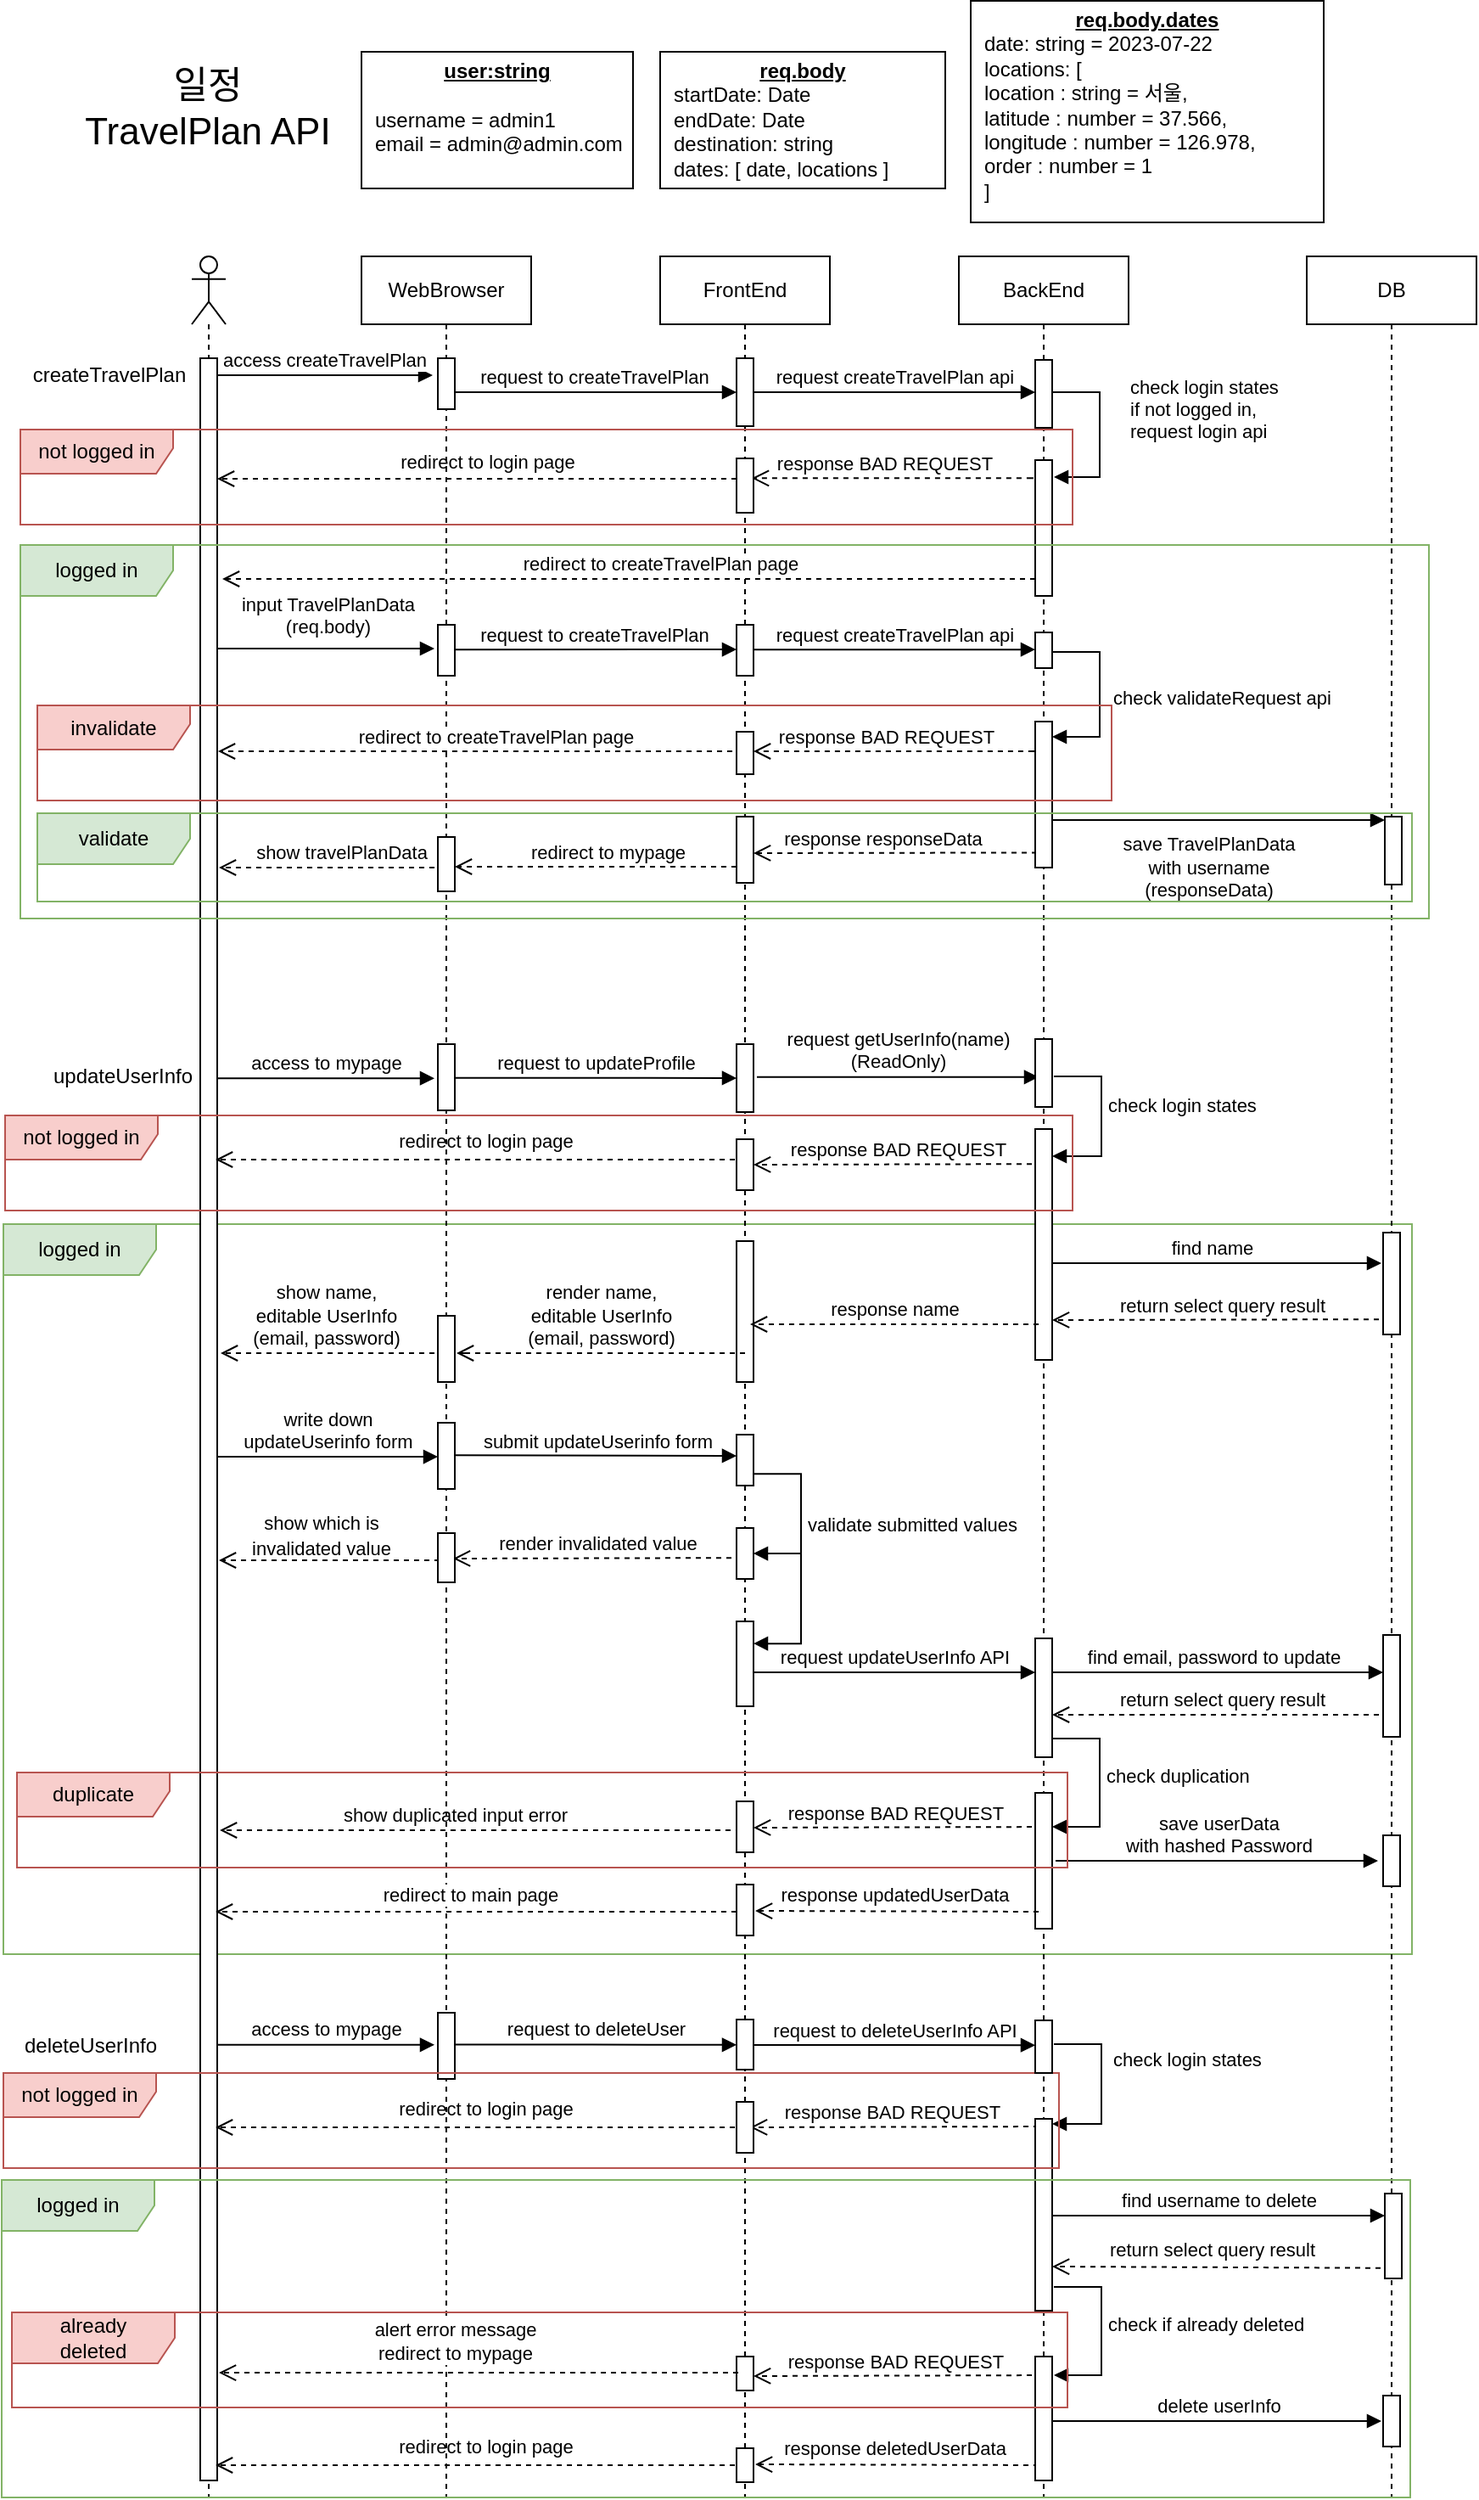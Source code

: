 <mxfile>
    <diagram name="Page-1" id="2YBvvXClWsGukQMizWep">
        <mxGraphModel dx="794" dy="449" grid="1" gridSize="10" guides="1" tooltips="1" connect="1" arrows="1" fold="1" page="1" pageScale="1" pageWidth="850" pageHeight="1100" math="0" shadow="0">
            <root>
                <mxCell id="0"/>
                <mxCell id="1" parent="0"/>
                <mxCell id="134" value="save TravelPlanData&lt;br&gt;with username&lt;br&gt;(responseData)" style="html=1;verticalAlign=bottom;endArrow=none;edgeStyle=elbowEdgeStyle;elbow=vertical;curved=0;rounded=0;startArrow=block;startFill=1;endFill=0;" edge="1" parent="1">
                    <mxGeometry x="0.044" y="50" relative="1" as="geometry">
                        <mxPoint x="824" y="492" as="sourcePoint"/>
                        <Array as="points">
                            <mxPoint x="806" y="492"/>
                            <mxPoint x="966" y="392"/>
                        </Array>
                        <mxPoint x="624.7" y="492" as="targetPoint"/>
                        <mxPoint as="offset"/>
                    </mxGeometry>
                </mxCell>
                <mxCell id="67" value="logged in" style="shape=umlFrame;whiteSpace=wrap;html=1;pointerEvents=0;fillColor=#d5e8d4;strokeColor=#82b366;width=90;height=30;" parent="1" vertex="1">
                    <mxGeometry x="10" y="730" width="830" height="430" as="geometry"/>
                </mxCell>
                <mxCell id="130" value="request to createTravelPlan" style="html=1;verticalAlign=bottom;startArrow=oval;endArrow=block;startSize=8;edgeStyle=elbowEdgeStyle;elbow=vertical;curved=0;rounded=0;" edge="1" parent="1">
                    <mxGeometry x="0.012" relative="1" as="geometry">
                        <mxPoint x="270.7" y="391.6" as="sourcePoint"/>
                        <mxPoint x="442" y="391.6" as="targetPoint"/>
                        <Array as="points"/>
                        <mxPoint as="offset"/>
                    </mxGeometry>
                </mxCell>
                <mxCell id="125" value="input TravelPlanData&lt;br&gt;(req.body)" style="html=1;verticalAlign=bottom;startArrow=oval;endArrow=block;startSize=8;edgeStyle=elbowEdgeStyle;elbow=vertical;curved=0;rounded=0;" edge="1" parent="1">
                    <mxGeometry x="0.045" y="4" relative="1" as="geometry">
                        <mxPoint x="132" y="391" as="sourcePoint"/>
                        <mxPoint x="264" y="391" as="targetPoint"/>
                        <Array as="points"/>
                        <mxPoint as="offset"/>
                    </mxGeometry>
                </mxCell>
                <mxCell id="114" value="response BAD REQUEST&amp;nbsp;" style="html=1;verticalAlign=bottom;endArrow=open;dashed=1;endSize=8;edgeStyle=elbowEdgeStyle;elbow=vertical;curved=0;rounded=0;" parent="1" edge="1">
                    <mxGeometry x="0.003" relative="1" as="geometry">
                        <mxPoint x="620" y="1261.52" as="sourcePoint"/>
                        <mxPoint x="450" y="1261.99" as="targetPoint"/>
                        <mxPoint as="offset"/>
                    </mxGeometry>
                </mxCell>
                <mxCell id="104" value="response BAD REQUEST" style="html=1;verticalAlign=bottom;endArrow=open;dashed=1;endSize=8;edgeStyle=elbowEdgeStyle;elbow=vertical;curved=0;rounded=0;" parent="1" edge="1">
                    <mxGeometry x="-0.005" relative="1" as="geometry">
                        <mxPoint x="622" y="694.59" as="sourcePoint"/>
                        <mxPoint x="452" y="695.06" as="targetPoint"/>
                        <mxPoint as="offset"/>
                    </mxGeometry>
                </mxCell>
                <mxCell id="96" value="response BAD REQUEST" style="html=1;verticalAlign=bottom;endArrow=open;dashed=1;endSize=8;edgeStyle=elbowEdgeStyle;elbow=vertical;curved=0;rounded=0;" parent="1" edge="1">
                    <mxGeometry x="0.148" relative="1" as="geometry">
                        <mxPoint x="613.95" y="290.67" as="sourcePoint"/>
                        <mxPoint x="450.995" y="290.67" as="targetPoint"/>
                        <mxPoint as="offset"/>
                        <Array as="points">
                            <mxPoint x="623.95" y="290.67"/>
                        </Array>
                    </mxGeometry>
                </mxCell>
                <mxCell id="89" value="find username to delete" style="html=1;verticalAlign=bottom;startArrow=oval;endArrow=block;startSize=8;edgeStyle=elbowEdgeStyle;elbow=horizontal;curved=0;rounded=0;" parent="1" edge="1">
                    <mxGeometry x="0.026" relative="1" as="geometry">
                        <mxPoint x="622" y="1314" as="sourcePoint"/>
                        <mxPoint x="824" y="1314" as="targetPoint"/>
                        <Array as="points">
                            <mxPoint x="811" y="1314"/>
                        </Array>
                        <mxPoint as="offset"/>
                    </mxGeometry>
                </mxCell>
                <mxCell id="82" value="request to deleteUserInfo API" style="html=1;verticalAlign=bottom;startArrow=oval;endArrow=block;startSize=8;edgeStyle=elbowEdgeStyle;elbow=horizontal;curved=0;rounded=0;" parent="1" edge="1">
                    <mxGeometry x="0.026" relative="1" as="geometry">
                        <mxPoint x="448" y="1213.5" as="sourcePoint"/>
                        <mxPoint x="618" y="1213.62" as="targetPoint"/>
                        <Array as="points"/>
                        <mxPoint as="offset"/>
                    </mxGeometry>
                </mxCell>
                <mxCell id="72" value="access to mypage" style="html=1;verticalAlign=bottom;startArrow=oval;endArrow=block;startSize=8;edgeStyle=elbowEdgeStyle;elbow=horizontal;curved=0;rounded=0;" parent="1" edge="1">
                    <mxGeometry x="0.03" relative="1" as="geometry">
                        <mxPoint x="132" y="1213.38" as="sourcePoint"/>
                        <mxPoint x="264" y="1213.38" as="targetPoint"/>
                        <Array as="points">
                            <mxPoint x="190" y="1753.26"/>
                        </Array>
                        <mxPoint as="offset"/>
                    </mxGeometry>
                </mxCell>
                <mxCell id="58" value="show duplicated&amp;nbsp;input error" style="html=1;verticalAlign=bottom;endArrow=open;dashed=1;endSize=8;edgeStyle=elbowEdgeStyle;elbow=vertical;curved=0;rounded=0;" parent="1" edge="1">
                    <mxGeometry x="0.147" relative="1" as="geometry">
                        <mxPoint x="442.48" y="1087" as="sourcePoint"/>
                        <mxPoint x="137.53" y="1087" as="targetPoint"/>
                        <mxPoint as="offset"/>
                        <Array as="points">
                            <mxPoint x="452.48" y="1087"/>
                        </Array>
                    </mxGeometry>
                </mxCell>
                <mxCell id="56" value="response BAD REQUEST&amp;nbsp;" style="html=1;verticalAlign=bottom;endArrow=open;dashed=1;endSize=8;edgeStyle=elbowEdgeStyle;elbow=vertical;curved=0;rounded=0;" parent="1" edge="1">
                    <mxGeometry x="0.003" relative="1" as="geometry">
                        <mxPoint x="622.0" y="1085.02" as="sourcePoint"/>
                        <mxPoint x="452" y="1085.49" as="targetPoint"/>
                        <mxPoint as="offset"/>
                    </mxGeometry>
                </mxCell>
                <mxCell id="53" value="return select query result" style="html=1;verticalAlign=bottom;endArrow=open;dashed=1;endSize=8;edgeStyle=elbowEdgeStyle;elbow=vertical;curved=0;rounded=0;" parent="1" edge="1">
                    <mxGeometry x="-0.005" relative="1" as="geometry">
                        <mxPoint x="826.5" y="1019.004" as="sourcePoint"/>
                        <mxPoint x="628" y="1019.42" as="targetPoint"/>
                        <mxPoint as="offset"/>
                    </mxGeometry>
                </mxCell>
                <mxCell id="52" value="find email, password to update" style="html=1;verticalAlign=bottom;endArrow=none;edgeStyle=elbowEdgeStyle;elbow=vertical;curved=0;rounded=0;startArrow=block;startFill=1;endFill=0;" parent="1" edge="1">
                    <mxGeometry x="0.004" relative="1" as="geometry">
                        <mxPoint x="823" y="994" as="sourcePoint"/>
                        <Array as="points">
                            <mxPoint x="805" y="994"/>
                            <mxPoint x="965" y="894"/>
                        </Array>
                        <mxPoint x="623.7" y="994" as="targetPoint"/>
                        <mxPoint as="offset"/>
                    </mxGeometry>
                </mxCell>
                <mxCell id="48" value="" style="html=1;verticalAlign=bottom;endArrow=open;dashed=1;endSize=8;edgeStyle=elbowEdgeStyle;elbow=vertical;curved=0;rounded=0;" parent="1" edge="1">
                    <mxGeometry relative="1" as="geometry">
                        <mxPoint x="267" y="928" as="sourcePoint"/>
                        <mxPoint x="137" y="928" as="targetPoint"/>
                        <Array as="points">
                            <mxPoint x="217" y="928"/>
                        </Array>
                    </mxGeometry>
                </mxCell>
                <mxCell id="46" value="render invalidated value" style="html=1;verticalAlign=bottom;endArrow=open;dashed=1;endSize=8;edgeStyle=elbowEdgeStyle;elbow=vertical;curved=0;rounded=0;" parent="1" edge="1">
                    <mxGeometry x="-0.0" relative="1" as="geometry">
                        <mxPoint x="445.0" y="926.57" as="sourcePoint"/>
                        <mxPoint x="275" y="927.04" as="targetPoint"/>
                        <mxPoint as="offset"/>
                    </mxGeometry>
                </mxCell>
                <mxCell id="41" value="submit updateUserinfo form" style="html=1;verticalAlign=bottom;startArrow=oval;endArrow=block;startSize=8;edgeStyle=elbowEdgeStyle;elbow=vertical;curved=0;rounded=0;" parent="1" edge="1">
                    <mxGeometry x="0.03" relative="1" as="geometry">
                        <mxPoint x="272" y="866.17" as="sourcePoint"/>
                        <mxPoint x="442" y="866.84" as="targetPoint"/>
                        <Array as="points"/>
                        <mxPoint as="offset"/>
                    </mxGeometry>
                </mxCell>
                <mxCell id="38" value="write down &lt;br&gt;updateUserinfo form" style="html=1;verticalAlign=bottom;startArrow=oval;endArrow=block;startSize=8;edgeStyle=elbowEdgeStyle;elbow=vertical;curved=0;rounded=0;" parent="1" edge="1">
                    <mxGeometry x="0.034" relative="1" as="geometry">
                        <mxPoint x="132" y="867.06" as="sourcePoint"/>
                        <mxPoint x="266" y="867.06" as="targetPoint"/>
                        <Array as="points"/>
                        <mxPoint as="offset"/>
                    </mxGeometry>
                </mxCell>
                <mxCell id="30" value="return select query result" style="html=1;verticalAlign=bottom;endArrow=open;dashed=1;endSize=8;edgeStyle=elbowEdgeStyle;elbow=vertical;curved=0;rounded=0;" parent="1" edge="1">
                    <mxGeometry x="-0.005" relative="1" as="geometry">
                        <mxPoint x="826.5" y="786.054" as="sourcePoint"/>
                        <mxPoint x="628" y="786.47" as="targetPoint"/>
                        <mxPoint as="offset"/>
                    </mxGeometry>
                </mxCell>
                <mxCell id="29" value="find name" style="html=1;verticalAlign=bottom;endArrow=none;edgeStyle=elbowEdgeStyle;elbow=vertical;curved=0;rounded=0;startArrow=block;startFill=1;endFill=0;" parent="1" edge="1">
                    <mxGeometry x="0.004" relative="1" as="geometry">
                        <mxPoint x="822" y="753" as="sourcePoint"/>
                        <Array as="points">
                            <mxPoint x="804" y="753"/>
                            <mxPoint x="964" y="653"/>
                        </Array>
                        <mxPoint x="622.7" y="753" as="targetPoint"/>
                        <mxPoint as="offset"/>
                    </mxGeometry>
                </mxCell>
                <mxCell id="15" value="request to updateProfile" style="html=1;verticalAlign=bottom;startArrow=oval;endArrow=block;startSize=8;edgeStyle=elbowEdgeStyle;elbow=horizontal;curved=0;rounded=0;" parent="1" target="22" edge="1">
                    <mxGeometry x="0.028" relative="1" as="geometry">
                        <mxPoint x="272.0" y="643.88" as="sourcePoint"/>
                        <mxPoint x="404" y="643.88" as="targetPoint"/>
                        <Array as="points"/>
                        <mxPoint as="offset"/>
                    </mxGeometry>
                </mxCell>
                <mxCell id="11" value="access to mypage" style="html=1;verticalAlign=bottom;startArrow=oval;endArrow=block;startSize=8;edgeStyle=elbowEdgeStyle;elbow=horizontal;curved=0;rounded=0;" parent="1" edge="1">
                    <mxGeometry x="0.03" relative="1" as="geometry">
                        <mxPoint x="132" y="644.12" as="sourcePoint"/>
                        <mxPoint x="264" y="644.12" as="targetPoint"/>
                        <Array as="points"/>
                        <mxPoint as="offset"/>
                    </mxGeometry>
                </mxCell>
                <mxCell id="ti7OjyQPhwodmMIkzD1--58" value="response responseData" style="html=1;verticalAlign=bottom;endArrow=open;dashed=1;endSize=8;edgeStyle=elbowEdgeStyle;elbow=vertical;curved=0;rounded=0;" parent="1" edge="1">
                    <mxGeometry x="0.088" relative="1" as="geometry">
                        <mxPoint x="619" y="511.2" as="sourcePoint"/>
                        <mxPoint x="452" y="511.5" as="targetPoint"/>
                        <mxPoint as="offset"/>
                    </mxGeometry>
                </mxCell>
                <mxCell id="ti7OjyQPhwodmMIkzD1--45" value="response BAD REQUEST" style="html=1;verticalAlign=bottom;endArrow=open;dashed=1;endSize=8;edgeStyle=elbowEdgeStyle;elbow=vertical;curved=0;rounded=0;" parent="1" edge="1">
                    <mxGeometry x="0.148" relative="1" as="geometry">
                        <mxPoint x="614.95" y="451.5" as="sourcePoint"/>
                        <mxPoint x="451.995" y="451.5" as="targetPoint"/>
                        <mxPoint as="offset"/>
                        <Array as="points">
                            <mxPoint x="624.95" y="451.5"/>
                        </Array>
                    </mxGeometry>
                </mxCell>
                <mxCell id="ti7OjyQPhwodmMIkzD1--9" value="request to createTravelPlan" style="html=1;verticalAlign=bottom;startArrow=oval;endArrow=block;startSize=8;edgeStyle=elbowEdgeStyle;elbow=vertical;curved=0;rounded=0;" parent="1" source="ti7OjyQPhwodmMIkzD1--5" target="aM9ryv3xv72pqoxQDRHE-2" edge="1">
                    <mxGeometry x="0.012" relative="1" as="geometry">
                        <mxPoint x="279.0" y="234.019" as="sourcePoint"/>
                        <mxPoint x="450" y="234" as="targetPoint"/>
                        <Array as="points"/>
                        <mxPoint as="offset"/>
                    </mxGeometry>
                </mxCell>
                <mxCell id="aM9ryv3xv72pqoxQDRHE-3" value="access createTravelPlan" style="html=1;verticalAlign=bottom;startArrow=oval;endArrow=block;startSize=8;edgeStyle=elbowEdgeStyle;elbow=vertical;curved=0;rounded=0;" parent="1" edge="1">
                    <mxGeometry x="0.021" relative="1" as="geometry">
                        <mxPoint x="131" y="230" as="sourcePoint"/>
                        <mxPoint x="263" y="230" as="targetPoint"/>
                        <Array as="points"/>
                        <mxPoint as="offset"/>
                    </mxGeometry>
                </mxCell>
                <mxCell id="aM9ryv3xv72pqoxQDRHE-1" value="FrontEnd" style="shape=umlLifeline;perimeter=lifelinePerimeter;whiteSpace=wrap;html=1;container=0;dropTarget=0;collapsible=0;recursiveResize=0;outlineConnect=0;portConstraint=eastwest;newEdgeStyle={&quot;edgeStyle&quot;:&quot;elbowEdgeStyle&quot;,&quot;elbow&quot;:&quot;vertical&quot;,&quot;curved&quot;:0,&quot;rounded&quot;:0};" parent="1" vertex="1">
                    <mxGeometry x="397" y="160" width="100" height="1320" as="geometry"/>
                </mxCell>
                <mxCell id="aM9ryv3xv72pqoxQDRHE-2" value="" style="html=1;points=[];perimeter=orthogonalPerimeter;outlineConnect=0;targetShapes=umlLifeline;portConstraint=eastwest;newEdgeStyle={&quot;edgeStyle&quot;:&quot;elbowEdgeStyle&quot;,&quot;elbow&quot;:&quot;vertical&quot;,&quot;curved&quot;:0,&quot;rounded&quot;:0};" parent="aM9ryv3xv72pqoxQDRHE-1" vertex="1">
                    <mxGeometry x="45" y="60" width="10" height="40" as="geometry"/>
                </mxCell>
                <mxCell id="aM9ryv3xv72pqoxQDRHE-5" value="BackEnd" style="shape=umlLifeline;perimeter=lifelinePerimeter;whiteSpace=wrap;html=1;container=0;dropTarget=0;collapsible=0;recursiveResize=0;outlineConnect=0;portConstraint=eastwest;newEdgeStyle={&quot;edgeStyle&quot;:&quot;elbowEdgeStyle&quot;,&quot;elbow&quot;:&quot;vertical&quot;,&quot;curved&quot;:0,&quot;rounded&quot;:0};" parent="1" vertex="1">
                    <mxGeometry x="573" y="160" width="100" height="1320" as="geometry"/>
                </mxCell>
                <mxCell id="aM9ryv3xv72pqoxQDRHE-6" value="" style="html=1;points=[];perimeter=orthogonalPerimeter;outlineConnect=0;targetShapes=umlLifeline;portConstraint=eastwest;newEdgeStyle={&quot;edgeStyle&quot;:&quot;elbowEdgeStyle&quot;,&quot;elbow&quot;:&quot;vertical&quot;,&quot;curved&quot;:0,&quot;rounded&quot;:0};" parent="aM9ryv3xv72pqoxQDRHE-5" vertex="1">
                    <mxGeometry x="45" y="120" width="10" height="80" as="geometry"/>
                </mxCell>
                <mxCell id="ti7OjyQPhwodmMIkzD1--40" value="" style="html=1;points=[];perimeter=orthogonalPerimeter;outlineConnect=0;targetShapes=umlLifeline;portConstraint=eastwest;newEdgeStyle={&quot;edgeStyle&quot;:&quot;elbowEdgeStyle&quot;,&quot;elbow&quot;:&quot;vertical&quot;,&quot;curved&quot;:0,&quot;rounded&quot;:0};" parent="aM9ryv3xv72pqoxQDRHE-5" vertex="1">
                    <mxGeometry x="45" y="274" width="10" height="86" as="geometry"/>
                </mxCell>
                <mxCell id="ti7OjyQPhwodmMIkzD1--1" value="" style="shape=umlLifeline;perimeter=lifelinePerimeter;whiteSpace=wrap;html=1;container=1;dropTarget=0;collapsible=0;recursiveResize=0;outlineConnect=0;portConstraint=eastwest;newEdgeStyle={&quot;edgeStyle&quot;:&quot;elbowEdgeStyle&quot;,&quot;elbow&quot;:&quot;vertical&quot;,&quot;curved&quot;:0,&quot;rounded&quot;:0};participant=umlActor;" parent="1" vertex="1">
                    <mxGeometry x="121" y="160" width="20" height="1320" as="geometry"/>
                </mxCell>
                <mxCell id="ti7OjyQPhwodmMIkzD1--8" value="" style="html=1;points=[];perimeter=orthogonalPerimeter;outlineConnect=0;targetShapes=umlLifeline;portConstraint=eastwest;newEdgeStyle={&quot;edgeStyle&quot;:&quot;elbowEdgeStyle&quot;,&quot;elbow&quot;:&quot;vertical&quot;,&quot;curved&quot;:0,&quot;rounded&quot;:0};" parent="ti7OjyQPhwodmMIkzD1--1" vertex="1">
                    <mxGeometry x="5" y="60" width="10" height="1250" as="geometry"/>
                </mxCell>
                <mxCell id="ti7OjyQPhwodmMIkzD1--3" value="&lt;font style=&quot;font-size: 22px;&quot;&gt;일정&lt;br&gt;TravelPlan API&lt;br&gt;&lt;/font&gt;" style="text;html=1;strokeColor=none;fillColor=none;align=center;verticalAlign=middle;whiteSpace=wrap;rounded=0;" parent="1" vertex="1">
                    <mxGeometry x="11" y="35" width="239" height="75" as="geometry"/>
                </mxCell>
                <mxCell id="ti7OjyQPhwodmMIkzD1--4" value="&lt;p style=&quot;margin:0px;margin-top:4px;text-align:center;text-decoration:underline;&quot;&gt;&lt;b&gt;user:string&lt;/b&gt;&lt;/p&gt;&lt;p style=&quot;margin:0px;margin-left:8px;&quot;&gt;&lt;br&gt;username = admin1&lt;br&gt;&lt;/p&gt;&lt;p style=&quot;margin:0px;margin-left:8px;&quot;&gt;email = admin@admin.com&lt;/p&gt;" style="verticalAlign=top;align=left;overflow=fill;fontSize=12;fontFamily=Helvetica;html=1;whiteSpace=wrap;" parent="1" vertex="1">
                    <mxGeometry x="221" y="39.5" width="160" height="80.5" as="geometry"/>
                </mxCell>
                <mxCell id="ti7OjyQPhwodmMIkzD1--5" value="WebBrowser" style="shape=umlLifeline;perimeter=lifelinePerimeter;whiteSpace=wrap;html=1;container=1;dropTarget=0;collapsible=0;recursiveResize=0;outlineConnect=0;portConstraint=eastwest;newEdgeStyle={&quot;edgeStyle&quot;:&quot;elbowEdgeStyle&quot;,&quot;elbow&quot;:&quot;vertical&quot;,&quot;curved&quot;:0,&quot;rounded&quot;:0};" parent="1" vertex="1">
                    <mxGeometry x="221" y="160" width="100" height="1320" as="geometry"/>
                </mxCell>
                <mxCell id="ti7OjyQPhwodmMIkzD1--7" value="" style="html=1;points=[];perimeter=orthogonalPerimeter;outlineConnect=0;targetShapes=umlLifeline;portConstraint=eastwest;newEdgeStyle={&quot;edgeStyle&quot;:&quot;elbowEdgeStyle&quot;,&quot;elbow&quot;:&quot;vertical&quot;,&quot;curved&quot;:0,&quot;rounded&quot;:0};" parent="ti7OjyQPhwodmMIkzD1--5" vertex="1">
                    <mxGeometry x="45" y="60" width="10" height="30" as="geometry"/>
                </mxCell>
                <mxCell id="ti7OjyQPhwodmMIkzD1--6" value="DB" style="shape=umlLifeline;perimeter=lifelinePerimeter;whiteSpace=wrap;html=1;container=1;dropTarget=0;collapsible=0;recursiveResize=0;outlineConnect=0;portConstraint=eastwest;newEdgeStyle={&quot;edgeStyle&quot;:&quot;elbowEdgeStyle&quot;,&quot;elbow&quot;:&quot;vertical&quot;,&quot;curved&quot;:0,&quot;rounded&quot;:0};" parent="1" vertex="1">
                    <mxGeometry x="778" y="160" width="100" height="1320" as="geometry"/>
                </mxCell>
                <mxCell id="ti7OjyQPhwodmMIkzD1--38" value="" style="html=1;points=[];perimeter=orthogonalPerimeter;outlineConnect=0;targetShapes=umlLifeline;portConstraint=eastwest;newEdgeStyle={&quot;edgeStyle&quot;:&quot;elbowEdgeStyle&quot;,&quot;elbow&quot;:&quot;vertical&quot;,&quot;curved&quot;:0,&quot;rounded&quot;:0};" parent="ti7OjyQPhwodmMIkzD1--6" vertex="1">
                    <mxGeometry x="46" y="330" width="10" height="40" as="geometry"/>
                </mxCell>
                <mxCell id="ti7OjyQPhwodmMIkzD1--29" value="" style="html=1;verticalAlign=bottom;endArrow=open;dashed=1;endSize=8;edgeStyle=elbowEdgeStyle;elbow=vertical;curved=0;rounded=0;" parent="1" edge="1">
                    <mxGeometry relative="1" as="geometry">
                        <mxPoint x="442" y="291" as="sourcePoint"/>
                        <mxPoint x="136" y="291" as="targetPoint"/>
                        <Array as="points">
                            <mxPoint x="370" y="291"/>
                        </Array>
                    </mxGeometry>
                </mxCell>
                <mxCell id="ti7OjyQPhwodmMIkzD1--34" value="&lt;font style=&quot;font-size: 11px;&quot;&gt;redirect to login page&lt;br&gt;&lt;/font&gt;" style="text;html=1;align=center;verticalAlign=middle;resizable=0;points=[];autosize=1;strokeColor=none;fillColor=none;" parent="1" vertex="1">
                    <mxGeometry x="230" y="266" width="130" height="30" as="geometry"/>
                </mxCell>
                <mxCell id="ti7OjyQPhwodmMIkzD1--42" value="check validateRequest api" style="html=1;align=left;spacingLeft=2;endArrow=block;rounded=0;edgeStyle=orthogonalEdgeStyle;curved=0;rounded=0;" parent="1" edge="1">
                    <mxGeometry x="0.037" y="4" relative="1" as="geometry">
                        <mxPoint x="628" y="393" as="sourcePoint"/>
                        <Array as="points">
                            <mxPoint x="656" y="393"/>
                            <mxPoint x="656" y="443"/>
                        </Array>
                        <mxPoint x="628" y="443" as="targetPoint"/>
                        <mxPoint as="offset"/>
                    </mxGeometry>
                </mxCell>
                <mxCell id="ti7OjyQPhwodmMIkzD1--46" value="" style="html=1;points=[];perimeter=orthogonalPerimeter;outlineConnect=0;targetShapes=umlLifeline;portConstraint=eastwest;newEdgeStyle={&quot;edgeStyle&quot;:&quot;elbowEdgeStyle&quot;,&quot;elbow&quot;:&quot;vertical&quot;,&quot;curved&quot;:0,&quot;rounded&quot;:0};" parent="1" vertex="1">
                    <mxGeometry x="442" y="440" width="10" height="25" as="geometry"/>
                </mxCell>
                <mxCell id="ti7OjyQPhwodmMIkzD1--59" value="show travelPlanData" style="html=1;verticalAlign=bottom;endArrow=open;dashed=1;endSize=8;edgeStyle=elbowEdgeStyle;elbow=vertical;curved=0;rounded=0;" parent="1" edge="1">
                    <mxGeometry x="-0.079" relative="1" as="geometry">
                        <mxPoint x="270" y="520" as="sourcePoint"/>
                        <mxPoint x="137" y="520.02" as="targetPoint"/>
                        <mxPoint as="offset"/>
                        <Array as="points"/>
                    </mxGeometry>
                </mxCell>
                <mxCell id="ti7OjyQPhwodmMIkzD1--67" value="" style="html=1;points=[];perimeter=orthogonalPerimeter;outlineConnect=0;targetShapes=umlLifeline;portConstraint=eastwest;newEdgeStyle={&quot;edgeStyle&quot;:&quot;elbowEdgeStyle&quot;,&quot;elbow&quot;:&quot;vertical&quot;,&quot;curved&quot;:0,&quot;rounded&quot;:0};" parent="1" vertex="1">
                    <mxGeometry x="442" y="490" width="10" height="39" as="geometry"/>
                </mxCell>
                <mxCell id="2" value="redirect to createTravelPlan page" style="html=1;verticalAlign=bottom;endArrow=open;dashed=1;endSize=8;edgeStyle=elbowEdgeStyle;elbow=vertical;curved=0;rounded=0;" parent="1" edge="1">
                    <mxGeometry x="-0.077" relative="1" as="geometry">
                        <mxPoint x="439.5" y="451.5" as="sourcePoint"/>
                        <mxPoint x="136.5" y="451.5" as="targetPoint"/>
                        <mxPoint as="offset"/>
                        <Array as="points">
                            <mxPoint x="349.5" y="451.5"/>
                        </Array>
                    </mxGeometry>
                </mxCell>
                <mxCell id="9" value="" style="html=1;points=[];perimeter=orthogonalPerimeter;outlineConnect=0;targetShapes=umlLifeline;portConstraint=eastwest;newEdgeStyle={&quot;edgeStyle&quot;:&quot;elbowEdgeStyle&quot;,&quot;elbow&quot;:&quot;vertical&quot;,&quot;curved&quot;:0,&quot;rounded&quot;:0};" parent="1" vertex="1">
                    <mxGeometry x="266" y="502" width="10" height="32" as="geometry"/>
                </mxCell>
                <mxCell id="10" value="redirect to mypage" style="html=1;verticalAlign=bottom;endArrow=open;dashed=1;endSize=8;edgeStyle=elbowEdgeStyle;elbow=vertical;curved=0;rounded=0;" parent="1" source="ti7OjyQPhwodmMIkzD1--67" edge="1">
                    <mxGeometry x="-0.08" relative="1" as="geometry">
                        <mxPoint x="409" y="519.34" as="sourcePoint"/>
                        <mxPoint x="276" y="519.36" as="targetPoint"/>
                        <mxPoint as="offset"/>
                        <Array as="points"/>
                    </mxGeometry>
                </mxCell>
                <mxCell id="12" value="" style="html=1;points=[];perimeter=orthogonalPerimeter;outlineConnect=0;targetShapes=umlLifeline;portConstraint=eastwest;newEdgeStyle={&quot;edgeStyle&quot;:&quot;elbowEdgeStyle&quot;,&quot;elbow&quot;:&quot;vertical&quot;,&quot;curved&quot;:0,&quot;rounded&quot;:0};" parent="1" vertex="1">
                    <mxGeometry x="266" y="624" width="10" height="39" as="geometry"/>
                </mxCell>
                <mxCell id="13" value="createTravelPlan" style="text;html=1;align=center;verticalAlign=middle;resizable=0;points=[];autosize=1;strokeColor=none;fillColor=none;fontSize=12;fontFamily=Helvetica;fontColor=default;" parent="1" vertex="1">
                    <mxGeometry x="17" y="215" width="110" height="30" as="geometry"/>
                </mxCell>
                <mxCell id="14" value="updateUserInfo" style="text;html=1;align=center;verticalAlign=middle;resizable=0;points=[];autosize=1;strokeColor=none;fillColor=none;fontSize=12;fontFamily=Helvetica;fontColor=default;" parent="1" vertex="1">
                    <mxGeometry x="25" y="628" width="110" height="30" as="geometry"/>
                </mxCell>
                <mxCell id="19" value="" style="html=1;verticalAlign=bottom;endArrow=open;dashed=1;endSize=8;edgeStyle=elbowEdgeStyle;elbow=vertical;curved=0;rounded=0;" parent="1" edge="1">
                    <mxGeometry relative="1" as="geometry">
                        <mxPoint x="441" y="692" as="sourcePoint"/>
                        <mxPoint x="135" y="692" as="targetPoint"/>
                        <Array as="points">
                            <mxPoint x="369" y="692"/>
                        </Array>
                    </mxGeometry>
                </mxCell>
                <mxCell id="20" value="&lt;font style=&quot;font-size: 11px;&quot;&gt;redirect to login page&lt;br&gt;&lt;/font&gt;" style="text;html=1;align=center;verticalAlign=middle;resizable=0;points=[];autosize=1;strokeColor=none;fillColor=none;" parent="1" vertex="1">
                    <mxGeometry x="229" y="666" width="130" height="30" as="geometry"/>
                </mxCell>
                <mxCell id="21" value="check login states" style="html=1;align=left;spacingLeft=2;endArrow=block;rounded=0;edgeStyle=orthogonalEdgeStyle;curved=0;rounded=0;" parent="1" target="27" edge="1">
                    <mxGeometry x="-0.135" relative="1" as="geometry">
                        <mxPoint x="629" y="642.954" as="sourcePoint"/>
                        <Array as="points">
                            <mxPoint x="657" y="643"/>
                            <mxPoint x="657" y="690"/>
                        </Array>
                        <mxPoint x="628" y="721" as="targetPoint"/>
                        <mxPoint as="offset"/>
                    </mxGeometry>
                </mxCell>
                <mxCell id="22" value="" style="html=1;points=[];perimeter=orthogonalPerimeter;outlineConnect=0;targetShapes=umlLifeline;portConstraint=eastwest;newEdgeStyle={&quot;edgeStyle&quot;:&quot;elbowEdgeStyle&quot;,&quot;elbow&quot;:&quot;vertical&quot;,&quot;curved&quot;:0,&quot;rounded&quot;:0};" parent="1" vertex="1">
                    <mxGeometry x="442" y="624" width="10" height="40" as="geometry"/>
                </mxCell>
                <mxCell id="23" value="" style="html=1;points=[];perimeter=orthogonalPerimeter;outlineConnect=0;targetShapes=umlLifeline;portConstraint=eastwest;newEdgeStyle={&quot;edgeStyle&quot;:&quot;elbowEdgeStyle&quot;,&quot;elbow&quot;:&quot;vertical&quot;,&quot;curved&quot;:0,&quot;rounded&quot;:0};" parent="1" vertex="1">
                    <mxGeometry x="442" y="680" width="10" height="30" as="geometry"/>
                </mxCell>
                <mxCell id="25" value="" style="html=1;points=[];perimeter=orthogonalPerimeter;outlineConnect=0;targetShapes=umlLifeline;portConstraint=eastwest;newEdgeStyle={&quot;edgeStyle&quot;:&quot;elbowEdgeStyle&quot;,&quot;elbow&quot;:&quot;vertical&quot;,&quot;curved&quot;:0,&quot;rounded&quot;:0};" parent="1" vertex="1">
                    <mxGeometry x="442" y="740" width="10" height="83" as="geometry"/>
                </mxCell>
                <mxCell id="26" value="request getUserInfo(name)&lt;br&gt;(ReadOnly)" style="html=1;verticalAlign=bottom;endArrow=none;edgeStyle=elbowEdgeStyle;elbow=vertical;curved=0;rounded=0;startArrow=block;startFill=1;endFill=0;" parent="1" edge="1">
                    <mxGeometry x="0.004" relative="1" as="geometry">
                        <mxPoint x="620" y="643.41" as="sourcePoint"/>
                        <Array as="points">
                            <mxPoint x="602" y="643.41"/>
                            <mxPoint x="762" y="543.41"/>
                        </Array>
                        <mxPoint x="454" y="643.41" as="targetPoint"/>
                        <mxPoint as="offset"/>
                    </mxGeometry>
                </mxCell>
                <mxCell id="27" value="" style="html=1;points=[];perimeter=orthogonalPerimeter;outlineConnect=0;targetShapes=umlLifeline;portConstraint=eastwest;newEdgeStyle={&quot;edgeStyle&quot;:&quot;elbowEdgeStyle&quot;,&quot;elbow&quot;:&quot;vertical&quot;,&quot;curved&quot;:0,&quot;rounded&quot;:0};" parent="1" vertex="1">
                    <mxGeometry x="618" y="674" width="10" height="136" as="geometry"/>
                </mxCell>
                <mxCell id="28" value="" style="html=1;points=[];perimeter=orthogonalPerimeter;outlineConnect=0;targetShapes=umlLifeline;portConstraint=eastwest;newEdgeStyle={&quot;edgeStyle&quot;:&quot;elbowEdgeStyle&quot;,&quot;elbow&quot;:&quot;vertical&quot;,&quot;curved&quot;:0,&quot;rounded&quot;:0};" parent="1" vertex="1">
                    <mxGeometry x="823" y="735" width="10" height="60" as="geometry"/>
                </mxCell>
                <mxCell id="31" value="response name" style="html=1;verticalAlign=bottom;endArrow=open;dashed=1;endSize=8;edgeStyle=elbowEdgeStyle;elbow=vertical;curved=0;rounded=0;" parent="1" edge="1">
                    <mxGeometry x="-0.005" relative="1" as="geometry">
                        <mxPoint x="620" y="789" as="sourcePoint"/>
                        <mxPoint x="450" y="789.47" as="targetPoint"/>
                        <mxPoint as="offset"/>
                    </mxGeometry>
                </mxCell>
                <mxCell id="33" value="request updateUserInfo API" style="html=1;verticalAlign=bottom;endArrow=none;edgeStyle=elbowEdgeStyle;elbow=vertical;curved=0;rounded=0;startArrow=block;startFill=1;endFill=0;" parent="1" edge="1">
                    <mxGeometry x="0.004" relative="1" as="geometry">
                        <mxPoint x="618" y="994" as="sourcePoint"/>
                        <Array as="points">
                            <mxPoint x="600" y="994"/>
                            <mxPoint x="760" y="894"/>
                        </Array>
                        <mxPoint x="452" y="994" as="targetPoint"/>
                        <mxPoint as="offset"/>
                    </mxGeometry>
                </mxCell>
                <mxCell id="34" value="" style="html=1;points=[];perimeter=orthogonalPerimeter;outlineConnect=0;targetShapes=umlLifeline;portConstraint=eastwest;newEdgeStyle={&quot;edgeStyle&quot;:&quot;elbowEdgeStyle&quot;,&quot;elbow&quot;:&quot;vertical&quot;,&quot;curved&quot;:0,&quot;rounded&quot;:0};" parent="1" vertex="1">
                    <mxGeometry x="618" y="974" width="10" height="70" as="geometry"/>
                </mxCell>
                <mxCell id="35" value="render name,&lt;br&gt;editable UserInfo&lt;br&gt;(email, password)" style="html=1;verticalAlign=bottom;endArrow=open;dashed=1;endSize=8;edgeStyle=elbowEdgeStyle;elbow=vertical;curved=0;rounded=0;" parent="1" edge="1">
                    <mxGeometry x="-0.005" relative="1" as="geometry">
                        <mxPoint x="447" y="806" as="sourcePoint"/>
                        <mxPoint x="277" y="806.47" as="targetPoint"/>
                        <mxPoint as="offset"/>
                    </mxGeometry>
                </mxCell>
                <mxCell id="36" value="show name,&lt;br&gt;editable UserInfo&lt;br&gt;(email, password)" style="html=1;verticalAlign=bottom;endArrow=open;dashed=1;endSize=8;edgeStyle=elbowEdgeStyle;elbow=vertical;curved=0;rounded=0;" parent="1" edge="1">
                    <mxGeometry x="0.141" relative="1" as="geometry">
                        <mxPoint x="282" y="806" as="sourcePoint"/>
                        <mxPoint x="138" y="806.47" as="targetPoint"/>
                        <mxPoint as="offset"/>
                    </mxGeometry>
                </mxCell>
                <mxCell id="37" value="" style="html=1;points=[];perimeter=orthogonalPerimeter;outlineConnect=0;targetShapes=umlLifeline;portConstraint=eastwest;newEdgeStyle={&quot;edgeStyle&quot;:&quot;elbowEdgeStyle&quot;,&quot;elbow&quot;:&quot;vertical&quot;,&quot;curved&quot;:0,&quot;rounded&quot;:0};" parent="1" vertex="1">
                    <mxGeometry x="266" y="784" width="10" height="39" as="geometry"/>
                </mxCell>
                <mxCell id="39" value="" style="html=1;points=[];perimeter=orthogonalPerimeter;outlineConnect=0;targetShapes=umlLifeline;portConstraint=eastwest;newEdgeStyle={&quot;edgeStyle&quot;:&quot;elbowEdgeStyle&quot;,&quot;elbow&quot;:&quot;vertical&quot;,&quot;curved&quot;:0,&quot;rounded&quot;:0};" parent="1" vertex="1">
                    <mxGeometry x="266" y="847" width="10" height="39" as="geometry"/>
                </mxCell>
                <mxCell id="42" value="" style="html=1;points=[];perimeter=orthogonalPerimeter;outlineConnect=0;targetShapes=umlLifeline;portConstraint=eastwest;newEdgeStyle={&quot;edgeStyle&quot;:&quot;elbowEdgeStyle&quot;,&quot;elbow&quot;:&quot;vertical&quot;,&quot;curved&quot;:0,&quot;rounded&quot;:0};" parent="1" vertex="1">
                    <mxGeometry x="442" y="854" width="10" height="30" as="geometry"/>
                </mxCell>
                <mxCell id="43" value="validate submitted values" style="html=1;align=left;spacingLeft=2;endArrow=block;rounded=0;edgeStyle=orthogonalEdgeStyle;curved=0;rounded=0;" parent="1" edge="1">
                    <mxGeometry x="-0.257" relative="1" as="geometry">
                        <mxPoint x="452.0" y="877.084" as="sourcePoint"/>
                        <Array as="points">
                            <mxPoint x="480" y="877"/>
                            <mxPoint x="480" y="977"/>
                        </Array>
                        <mxPoint x="452" y="977.059" as="targetPoint"/>
                        <mxPoint as="offset"/>
                    </mxGeometry>
                </mxCell>
                <mxCell id="44" value="" style="endArrow=block;endFill=1;html=1;edgeStyle=orthogonalEdgeStyle;align=left;verticalAlign=top;rounded=0;" parent="1" edge="1">
                    <mxGeometry x="-1" relative="1" as="geometry">
                        <mxPoint x="460.0" y="924" as="sourcePoint"/>
                        <mxPoint x="452" y="924.006" as="targetPoint"/>
                        <Array as="points">
                            <mxPoint x="480" y="924"/>
                        </Array>
                    </mxGeometry>
                </mxCell>
                <mxCell id="45" value="" style="html=1;points=[];perimeter=orthogonalPerimeter;outlineConnect=0;targetShapes=umlLifeline;portConstraint=eastwest;newEdgeStyle={&quot;edgeStyle&quot;:&quot;elbowEdgeStyle&quot;,&quot;elbow&quot;:&quot;vertical&quot;,&quot;curved&quot;:0,&quot;rounded&quot;:0};" parent="1" vertex="1">
                    <mxGeometry x="442" y="909" width="10" height="30" as="geometry"/>
                </mxCell>
                <mxCell id="47" value="" style="html=1;points=[];perimeter=orthogonalPerimeter;outlineConnect=0;targetShapes=umlLifeline;portConstraint=eastwest;newEdgeStyle={&quot;edgeStyle&quot;:&quot;elbowEdgeStyle&quot;,&quot;elbow&quot;:&quot;vertical&quot;,&quot;curved&quot;:0,&quot;rounded&quot;:0};" parent="1" vertex="1">
                    <mxGeometry x="266" y="912" width="10" height="29" as="geometry"/>
                </mxCell>
                <mxCell id="49" value="&lt;font style=&quot;font-size: 11px;&quot;&gt;show which is &lt;br&gt;invalidated value&lt;/font&gt;" style="text;html=1;align=center;verticalAlign=middle;resizable=0;points=[];autosize=1;strokeColor=none;fillColor=none;" parent="1" vertex="1">
                    <mxGeometry x="142" y="893" width="110" height="40" as="geometry"/>
                </mxCell>
                <mxCell id="50" value="" style="html=1;points=[];perimeter=orthogonalPerimeter;outlineConnect=0;targetShapes=umlLifeline;portConstraint=eastwest;newEdgeStyle={&quot;edgeStyle&quot;:&quot;elbowEdgeStyle&quot;,&quot;elbow&quot;:&quot;vertical&quot;,&quot;curved&quot;:0,&quot;rounded&quot;:0};" parent="1" vertex="1">
                    <mxGeometry x="442" y="964" width="10" height="50" as="geometry"/>
                </mxCell>
                <mxCell id="51" value="" style="html=1;points=[];perimeter=orthogonalPerimeter;outlineConnect=0;targetShapes=umlLifeline;portConstraint=eastwest;newEdgeStyle={&quot;edgeStyle&quot;:&quot;elbowEdgeStyle&quot;,&quot;elbow&quot;:&quot;vertical&quot;,&quot;curved&quot;:0,&quot;rounded&quot;:0};" parent="1" vertex="1">
                    <mxGeometry x="823" y="972" width="10" height="60" as="geometry"/>
                </mxCell>
                <mxCell id="54" value="check duplication" style="html=1;align=left;spacingLeft=2;endArrow=block;rounded=0;edgeStyle=orthogonalEdgeStyle;curved=0;rounded=0;" parent="1" target="55" edge="1">
                    <mxGeometry x="-0.074" relative="1" as="geometry">
                        <mxPoint x="628" y="1033.004" as="sourcePoint"/>
                        <Array as="points">
                            <mxPoint x="656" y="1033"/>
                            <mxPoint x="656" y="1085"/>
                        </Array>
                        <mxPoint x="628" y="1132.92" as="targetPoint"/>
                        <mxPoint as="offset"/>
                    </mxGeometry>
                </mxCell>
                <mxCell id="55" value="" style="html=1;points=[];perimeter=orthogonalPerimeter;outlineConnect=0;targetShapes=umlLifeline;portConstraint=eastwest;newEdgeStyle={&quot;edgeStyle&quot;:&quot;elbowEdgeStyle&quot;,&quot;elbow&quot;:&quot;vertical&quot;,&quot;curved&quot;:0,&quot;rounded&quot;:0};" parent="1" vertex="1">
                    <mxGeometry x="618" y="1065" width="10" height="80" as="geometry"/>
                </mxCell>
                <mxCell id="57" value="" style="html=1;points=[];perimeter=orthogonalPerimeter;outlineConnect=0;targetShapes=umlLifeline;portConstraint=eastwest;newEdgeStyle={&quot;edgeStyle&quot;:&quot;elbowEdgeStyle&quot;,&quot;elbow&quot;:&quot;vertical&quot;,&quot;curved&quot;:0,&quot;rounded&quot;:0};" parent="1" vertex="1">
                    <mxGeometry x="442" y="1070" width="10" height="30" as="geometry"/>
                </mxCell>
                <mxCell id="59" value="save userData &lt;br&gt;with hashed Password" style="html=1;verticalAlign=bottom;startArrow=none;endArrow=block;startSize=8;edgeStyle=elbowEdgeStyle;elbow=vertical;curved=0;rounded=0;startFill=0;" parent="1" edge="1">
                    <mxGeometry x="0.01" relative="1" as="geometry">
                        <mxPoint x="630" y="1105" as="sourcePoint"/>
                        <mxPoint x="820" y="1105" as="targetPoint"/>
                        <Array as="points">
                            <mxPoint x="730" y="1105"/>
                        </Array>
                        <mxPoint as="offset"/>
                    </mxGeometry>
                </mxCell>
                <mxCell id="60" value="" style="html=1;points=[];perimeter=orthogonalPerimeter;outlineConnect=0;targetShapes=umlLifeline;portConstraint=eastwest;newEdgeStyle={&quot;edgeStyle&quot;:&quot;elbowEdgeStyle&quot;,&quot;elbow&quot;:&quot;vertical&quot;,&quot;curved&quot;:0,&quot;rounded&quot;:0};" parent="1" vertex="1">
                    <mxGeometry x="823" y="1090" width="10" height="30" as="geometry"/>
                </mxCell>
                <mxCell id="61" value="response updatedUserData" style="html=1;verticalAlign=bottom;endArrow=open;dashed=1;endSize=8;edgeStyle=elbowEdgeStyle;elbow=vertical;curved=0;rounded=0;" parent="1" edge="1">
                    <mxGeometry x="0.027" y="-1" relative="1" as="geometry">
                        <mxPoint x="620" y="1135" as="sourcePoint"/>
                        <mxPoint x="453" y="1134.14" as="targetPoint"/>
                        <mxPoint as="offset"/>
                    </mxGeometry>
                </mxCell>
                <mxCell id="62" value="" style="html=1;points=[];perimeter=orthogonalPerimeter;outlineConnect=0;targetShapes=umlLifeline;portConstraint=eastwest;newEdgeStyle={&quot;edgeStyle&quot;:&quot;elbowEdgeStyle&quot;,&quot;elbow&quot;:&quot;vertical&quot;,&quot;curved&quot;:0,&quot;rounded&quot;:0};" parent="1" vertex="1">
                    <mxGeometry x="442" y="1119" width="10" height="30" as="geometry"/>
                </mxCell>
                <mxCell id="63" value="not logged in" style="shape=umlFrame;whiteSpace=wrap;html=1;pointerEvents=0;fillColor=#f8cecc;strokeColor=#b85450;width=90;height=26;" parent="1" vertex="1">
                    <mxGeometry x="11" y="666" width="629" height="56" as="geometry"/>
                </mxCell>
                <mxCell id="66" value="duplicate" style="shape=umlFrame;whiteSpace=wrap;html=1;pointerEvents=0;fillColor=#f8cecc;strokeColor=#b85450;width=90;height=26;" parent="1" vertex="1">
                    <mxGeometry x="18" y="1053" width="619" height="56" as="geometry"/>
                </mxCell>
                <mxCell id="71" value="deleteUserInfo" style="text;html=1;align=center;verticalAlign=middle;resizable=0;points=[];autosize=1;strokeColor=none;fillColor=none;" parent="1" vertex="1">
                    <mxGeometry x="11" y="1199" width="100" height="30" as="geometry"/>
                </mxCell>
                <mxCell id="74" value="request to deleteUser" style="html=1;verticalAlign=bottom;startArrow=oval;endArrow=block;startSize=8;edgeStyle=elbowEdgeStyle;elbow=horizontal;curved=0;rounded=0;" parent="1" edge="1">
                    <mxGeometry x="0.028" relative="1" as="geometry">
                        <mxPoint x="272" y="1213.29" as="sourcePoint"/>
                        <mxPoint x="442" y="1213.41" as="targetPoint"/>
                        <Array as="points"/>
                        <mxPoint as="offset"/>
                    </mxGeometry>
                </mxCell>
                <mxCell id="73" value="" style="html=1;points=[];perimeter=orthogonalPerimeter;outlineConnect=0;targetShapes=umlLifeline;portConstraint=eastwest;newEdgeStyle={&quot;edgeStyle&quot;:&quot;elbowEdgeStyle&quot;,&quot;elbow&quot;:&quot;vertical&quot;,&quot;curved&quot;:0,&quot;rounded&quot;:0};" parent="1" vertex="1">
                    <mxGeometry x="266" y="1194.5" width="10" height="39" as="geometry"/>
                </mxCell>
                <mxCell id="75" value="" style="html=1;points=[];perimeter=orthogonalPerimeter;outlineConnect=0;targetShapes=umlLifeline;portConstraint=eastwest;newEdgeStyle={&quot;edgeStyle&quot;:&quot;elbowEdgeStyle&quot;,&quot;elbow&quot;:&quot;vertical&quot;,&quot;curved&quot;:0,&quot;rounded&quot;:0};" parent="1" vertex="1">
                    <mxGeometry x="442" y="1198.5" width="10" height="29.5" as="geometry"/>
                </mxCell>
                <mxCell id="76" value="check login states" style="html=1;align=left;spacingLeft=2;endArrow=block;rounded=0;edgeStyle=orthogonalEdgeStyle;curved=0;rounded=0;" parent="1" edge="1">
                    <mxGeometry x="-0.29" y="3" relative="1" as="geometry">
                        <mxPoint x="629" y="1213.014" as="sourcePoint"/>
                        <Array as="points">
                            <mxPoint x="657" y="1213"/>
                            <mxPoint x="657" y="1260"/>
                            <mxPoint x="628" y="1260"/>
                        </Array>
                        <mxPoint x="628" y="1260" as="targetPoint"/>
                        <mxPoint as="offset"/>
                    </mxGeometry>
                </mxCell>
                <mxCell id="77" value="" style="html=1;verticalAlign=bottom;endArrow=open;dashed=1;endSize=8;edgeStyle=elbowEdgeStyle;elbow=vertical;curved=0;rounded=0;" parent="1" edge="1">
                    <mxGeometry relative="1" as="geometry">
                        <mxPoint x="441" y="1262" as="sourcePoint"/>
                        <mxPoint x="135" y="1262" as="targetPoint"/>
                        <Array as="points">
                            <mxPoint x="369" y="1262"/>
                        </Array>
                    </mxGeometry>
                </mxCell>
                <mxCell id="78" value="&lt;font style=&quot;font-size: 11px;&quot;&gt;redirect to login page&lt;br&gt;&lt;/font&gt;" style="text;html=1;align=center;verticalAlign=middle;resizable=0;points=[];autosize=1;strokeColor=none;fillColor=none;" parent="1" vertex="1">
                    <mxGeometry x="229" y="1236" width="130" height="30" as="geometry"/>
                </mxCell>
                <mxCell id="79" value="" style="html=1;points=[];perimeter=orthogonalPerimeter;outlineConnect=0;targetShapes=umlLifeline;portConstraint=eastwest;newEdgeStyle={&quot;edgeStyle&quot;:&quot;elbowEdgeStyle&quot;,&quot;elbow&quot;:&quot;vertical&quot;,&quot;curved&quot;:0,&quot;rounded&quot;:0};" parent="1" vertex="1">
                    <mxGeometry x="442" y="1247" width="10" height="30" as="geometry"/>
                </mxCell>
                <mxCell id="81" value="" style="html=1;points=[];perimeter=orthogonalPerimeter;outlineConnect=0;targetShapes=umlLifeline;portConstraint=eastwest;newEdgeStyle={&quot;edgeStyle&quot;:&quot;elbowEdgeStyle&quot;,&quot;elbow&quot;:&quot;vertical&quot;,&quot;curved&quot;:0,&quot;rounded&quot;:0};" parent="1" vertex="1">
                    <mxGeometry x="442" y="1397" width="10" height="20" as="geometry"/>
                </mxCell>
                <mxCell id="83" value="" style="html=1;points=[];perimeter=orthogonalPerimeter;outlineConnect=0;targetShapes=umlLifeline;portConstraint=eastwest;newEdgeStyle={&quot;edgeStyle&quot;:&quot;elbowEdgeStyle&quot;,&quot;elbow&quot;:&quot;vertical&quot;,&quot;curved&quot;:0,&quot;rounded&quot;:0};" parent="1" vertex="1">
                    <mxGeometry x="618" y="1257" width="10" height="113" as="geometry"/>
                </mxCell>
                <mxCell id="86" value="not logged in" style="shape=umlFrame;whiteSpace=wrap;html=1;pointerEvents=0;fillColor=#f8cecc;strokeColor=#b85450;width=90;height=26;" parent="1" vertex="1">
                    <mxGeometry x="10" y="1230" width="622" height="56" as="geometry"/>
                </mxCell>
                <mxCell id="90" value="" style="html=1;points=[];perimeter=orthogonalPerimeter;outlineConnect=0;targetShapes=umlLifeline;portConstraint=eastwest;newEdgeStyle={&quot;edgeStyle&quot;:&quot;elbowEdgeStyle&quot;,&quot;elbow&quot;:&quot;vertical&quot;,&quot;curved&quot;:0,&quot;rounded&quot;:0};" parent="1" vertex="1">
                    <mxGeometry x="824" y="1301" width="10" height="50" as="geometry"/>
                </mxCell>
                <mxCell id="91" value="redirect to main page" style="html=1;verticalAlign=bottom;endArrow=open;dashed=1;endSize=8;edgeStyle=elbowEdgeStyle;elbow=vertical;curved=0;rounded=0;" parent="1" source="62" edge="1">
                    <mxGeometry x="0.027" y="-1" relative="1" as="geometry">
                        <mxPoint x="302" y="1135.86" as="sourcePoint"/>
                        <mxPoint x="135" y="1135.0" as="targetPoint"/>
                        <mxPoint as="offset"/>
                    </mxGeometry>
                </mxCell>
                <mxCell id="92" value="return select query result" style="html=1;verticalAlign=bottom;endArrow=open;dashed=1;endSize=8;edgeStyle=elbowEdgeStyle;elbow=vertical;curved=0;rounded=0;" parent="1" edge="1">
                    <mxGeometry x="0.027" y="-1" relative="1" as="geometry">
                        <mxPoint x="821.5" y="1344.86" as="sourcePoint"/>
                        <mxPoint x="628" y="1344" as="targetPoint"/>
                        <mxPoint as="offset"/>
                        <Array as="points">
                            <mxPoint x="843" y="1344"/>
                        </Array>
                    </mxGeometry>
                </mxCell>
                <mxCell id="93" value="request createTravelPlan api" style="html=1;verticalAlign=bottom;endArrow=none;edgeStyle=elbowEdgeStyle;elbow=vertical;curved=0;rounded=0;startArrow=block;startFill=1;endFill=0;" parent="1" edge="1">
                    <mxGeometry relative="1" as="geometry">
                        <mxPoint x="618" y="240" as="sourcePoint"/>
                        <Array as="points">
                            <mxPoint x="600" y="240"/>
                            <mxPoint x="760" y="140"/>
                        </Array>
                        <mxPoint x="452" y="240" as="targetPoint"/>
                        <mxPoint as="offset"/>
                    </mxGeometry>
                </mxCell>
                <mxCell id="94" value="" style="html=1;points=[];perimeter=orthogonalPerimeter;outlineConnect=0;targetShapes=umlLifeline;portConstraint=eastwest;newEdgeStyle={&quot;edgeStyle&quot;:&quot;elbowEdgeStyle&quot;,&quot;elbow&quot;:&quot;vertical&quot;,&quot;curved&quot;:0,&quot;rounded&quot;:0};" parent="1" vertex="1">
                    <mxGeometry x="618" y="220.98" width="10" height="40" as="geometry"/>
                </mxCell>
                <mxCell id="95" value="check login states&lt;br&gt;if not logged in,&amp;nbsp;&lt;br&gt;request login api" style="html=1;align=left;spacingLeft=2;endArrow=block;rounded=0;edgeStyle=orthogonalEdgeStyle;curved=0;rounded=0;" parent="1" edge="1">
                    <mxGeometry x="-0.199" y="14" relative="1" as="geometry">
                        <mxPoint x="628" y="247.014" as="sourcePoint"/>
                        <Array as="points">
                            <mxPoint x="628" y="240"/>
                            <mxPoint x="656" y="240"/>
                            <mxPoint x="656" y="290"/>
                        </Array>
                        <mxPoint x="629" y="290" as="targetPoint"/>
                        <mxPoint as="offset"/>
                    </mxGeometry>
                </mxCell>
                <mxCell id="97" value="" style="html=1;points=[];perimeter=orthogonalPerimeter;outlineConnect=0;targetShapes=umlLifeline;portConstraint=eastwest;newEdgeStyle={&quot;edgeStyle&quot;:&quot;elbowEdgeStyle&quot;,&quot;elbow&quot;:&quot;vertical&quot;,&quot;curved&quot;:0,&quot;rounded&quot;:0};" parent="1" vertex="1">
                    <mxGeometry x="442" y="279" width="10" height="32" as="geometry"/>
                </mxCell>
                <mxCell id="101" value="" style="html=1;points=[];perimeter=orthogonalPerimeter;outlineConnect=0;targetShapes=umlLifeline;portConstraint=eastwest;newEdgeStyle={&quot;edgeStyle&quot;:&quot;elbowEdgeStyle&quot;,&quot;elbow&quot;:&quot;vertical&quot;,&quot;curved&quot;:0,&quot;rounded&quot;:0};" parent="1" vertex="1">
                    <mxGeometry x="618" y="621" width="10" height="40" as="geometry"/>
                </mxCell>
                <mxCell id="108" value="check if already deleted" style="html=1;align=left;spacingLeft=2;endArrow=block;rounded=0;edgeStyle=orthogonalEdgeStyle;curved=0;rounded=0;" parent="1" edge="1">
                    <mxGeometry x="-0.074" relative="1" as="geometry">
                        <mxPoint x="629" y="1356.004" as="sourcePoint"/>
                        <Array as="points">
                            <mxPoint x="657" y="1356"/>
                            <mxPoint x="657" y="1408"/>
                        </Array>
                        <mxPoint x="629" y="1408" as="targetPoint"/>
                        <mxPoint as="offset"/>
                    </mxGeometry>
                </mxCell>
                <mxCell id="109" value="delete userInfo" style="html=1;verticalAlign=bottom;startArrow=none;endArrow=block;startSize=8;edgeStyle=elbowEdgeStyle;elbow=vertical;curved=0;rounded=0;startFill=0;" parent="1" source="116" edge="1">
                    <mxGeometry x="0.01" relative="1" as="geometry">
                        <mxPoint x="632" y="1435" as="sourcePoint"/>
                        <mxPoint x="822" y="1435" as="targetPoint"/>
                        <Array as="points">
                            <mxPoint x="732" y="1435"/>
                        </Array>
                        <mxPoint as="offset"/>
                    </mxGeometry>
                </mxCell>
                <mxCell id="110" value="" style="html=1;points=[];perimeter=orthogonalPerimeter;outlineConnect=0;targetShapes=umlLifeline;portConstraint=eastwest;newEdgeStyle={&quot;edgeStyle&quot;:&quot;elbowEdgeStyle&quot;,&quot;elbow&quot;:&quot;vertical&quot;,&quot;curved&quot;:0,&quot;rounded&quot;:0};" parent="1" vertex="1">
                    <mxGeometry x="823" y="1420" width="10" height="30" as="geometry"/>
                </mxCell>
                <mxCell id="111" value="response BAD REQUEST&amp;nbsp;" style="html=1;verticalAlign=bottom;endArrow=open;dashed=1;endSize=8;edgeStyle=elbowEdgeStyle;elbow=vertical;curved=0;rounded=0;" parent="1" edge="1">
                    <mxGeometry x="0.003" relative="1" as="geometry">
                        <mxPoint x="622" y="1408.02" as="sourcePoint"/>
                        <mxPoint x="452" y="1408.49" as="targetPoint"/>
                        <mxPoint as="offset"/>
                    </mxGeometry>
                </mxCell>
                <mxCell id="113" value="response deletedUserData" style="html=1;verticalAlign=bottom;endArrow=open;dashed=1;endSize=8;edgeStyle=elbowEdgeStyle;elbow=vertical;curved=0;rounded=0;" parent="1" edge="1">
                    <mxGeometry x="0.021" y="-1" relative="1" as="geometry">
                        <mxPoint x="620" y="1461" as="sourcePoint"/>
                        <mxPoint x="453" y="1460.14" as="targetPoint"/>
                        <mxPoint as="offset"/>
                    </mxGeometry>
                </mxCell>
                <mxCell id="115" value="" style="html=1;points=[];perimeter=orthogonalPerimeter;outlineConnect=0;targetShapes=umlLifeline;portConstraint=eastwest;newEdgeStyle={&quot;edgeStyle&quot;:&quot;elbowEdgeStyle&quot;,&quot;elbow&quot;:&quot;vertical&quot;,&quot;curved&quot;:0,&quot;rounded&quot;:0};" parent="1" vertex="1">
                    <mxGeometry x="618" y="1199" width="10" height="31" as="geometry"/>
                </mxCell>
                <mxCell id="116" value="" style="html=1;points=[];perimeter=orthogonalPerimeter;outlineConnect=0;targetShapes=umlLifeline;portConstraint=eastwest;newEdgeStyle={&quot;edgeStyle&quot;:&quot;elbowEdgeStyle&quot;,&quot;elbow&quot;:&quot;vertical&quot;,&quot;curved&quot;:0,&quot;rounded&quot;:0};" parent="1" vertex="1">
                    <mxGeometry x="618" y="1397" width="10" height="73" as="geometry"/>
                </mxCell>
                <mxCell id="117" value="logged in" style="shape=umlFrame;whiteSpace=wrap;html=1;pointerEvents=0;fillColor=#d5e8d4;strokeColor=#82b366;width=90;height=30;" parent="1" vertex="1">
                    <mxGeometry x="9" y="1293" width="830" height="187" as="geometry"/>
                </mxCell>
                <mxCell id="118" value="" style="html=1;points=[];perimeter=orthogonalPerimeter;outlineConnect=0;targetShapes=umlLifeline;portConstraint=eastwest;newEdgeStyle={&quot;edgeStyle&quot;:&quot;elbowEdgeStyle&quot;,&quot;elbow&quot;:&quot;vertical&quot;,&quot;curved&quot;:0,&quot;rounded&quot;:0};" parent="1" vertex="1">
                    <mxGeometry x="442" y="1451" width="10" height="20" as="geometry"/>
                </mxCell>
                <mxCell id="119" value="" style="html=1;verticalAlign=bottom;endArrow=open;dashed=1;endSize=8;edgeStyle=elbowEdgeStyle;elbow=vertical;curved=0;rounded=0;" parent="1" edge="1">
                    <mxGeometry relative="1" as="geometry">
                        <mxPoint x="441" y="1461" as="sourcePoint"/>
                        <mxPoint x="135" y="1461" as="targetPoint"/>
                        <Array as="points">
                            <mxPoint x="369" y="1461"/>
                        </Array>
                    </mxGeometry>
                </mxCell>
                <mxCell id="120" value="&lt;font style=&quot;font-size: 11px;&quot;&gt;redirect to login page&lt;br&gt;&lt;/font&gt;" style="text;html=1;align=center;verticalAlign=middle;resizable=0;points=[];autosize=1;strokeColor=none;fillColor=none;" parent="1" vertex="1">
                    <mxGeometry x="229" y="1435" width="130" height="30" as="geometry"/>
                </mxCell>
                <mxCell id="121" value="already&lt;br&gt;deleted" style="shape=umlFrame;whiteSpace=wrap;html=1;pointerEvents=0;fillColor=#f8cecc;strokeColor=#b85450;width=96;height=30;" parent="1" vertex="1">
                    <mxGeometry x="15" y="1371" width="622" height="56" as="geometry"/>
                </mxCell>
                <mxCell id="122" value="" style="html=1;verticalAlign=bottom;endArrow=open;dashed=1;endSize=8;edgeStyle=elbowEdgeStyle;elbow=vertical;curved=0;rounded=0;" parent="1" edge="1">
                    <mxGeometry relative="1" as="geometry">
                        <mxPoint x="443" y="1406.52" as="sourcePoint"/>
                        <mxPoint x="137" y="1406.52" as="targetPoint"/>
                        <Array as="points">
                            <mxPoint x="371" y="1406.52"/>
                        </Array>
                    </mxGeometry>
                </mxCell>
                <mxCell id="123" value="alert error message&lt;br&gt;redirect to mypage" style="edgeLabel;html=1;align=center;verticalAlign=middle;resizable=0;points=[];" parent="122" vertex="1" connectable="0">
                    <mxGeometry x="-0.003" y="1" relative="1" as="geometry">
                        <mxPoint x="-15" y="-20" as="offset"/>
                    </mxGeometry>
                </mxCell>
                <mxCell id="124" value="redirect to createTravelPlan page" style="html=1;verticalAlign=bottom;endArrow=open;dashed=1;endSize=8;edgeStyle=elbowEdgeStyle;elbow=vertical;curved=0;rounded=0;" edge="1" parent="1">
                    <mxGeometry x="-0.077" relative="1" as="geometry">
                        <mxPoint x="618" y="350" as="sourcePoint"/>
                        <mxPoint x="139" y="350" as="targetPoint"/>
                        <mxPoint as="offset"/>
                        <Array as="points">
                            <mxPoint x="352" y="350"/>
                        </Array>
                    </mxGeometry>
                </mxCell>
                <mxCell id="126" value="" style="html=1;points=[];perimeter=orthogonalPerimeter;outlineConnect=0;targetShapes=umlLifeline;portConstraint=eastwest;newEdgeStyle={&quot;edgeStyle&quot;:&quot;elbowEdgeStyle&quot;,&quot;elbow&quot;:&quot;vertical&quot;,&quot;curved&quot;:0,&quot;rounded&quot;:0};" vertex="1" parent="1">
                    <mxGeometry x="266" y="377" width="10" height="30" as="geometry"/>
                </mxCell>
                <mxCell id="127" value="&lt;p style=&quot;margin:0px;margin-top:4px;text-align:center;text-decoration:underline;&quot;&gt;&lt;b&gt;req.body&lt;/b&gt;&lt;/p&gt;&lt;p style=&quot;margin:0px;margin-left:8px;&quot;&gt;&lt;span style=&quot;background-color: initial;&quot;&gt;startDate: Date&lt;/span&gt;&lt;/p&gt;&lt;p style=&quot;margin:0px;margin-left:8px;&quot;&gt;&lt;span style=&quot;background-color: initial;&quot;&gt;endDate: Date&lt;/span&gt;&lt;/p&gt;&lt;p style=&quot;margin:0px;margin-left:8px;&quot;&gt;&lt;span style=&quot;background-color: initial;&quot;&gt;destination: string&lt;/span&gt;&lt;/p&gt;&lt;p style=&quot;margin:0px;margin-left:8px;&quot;&gt;dates: [ date, locations ]&lt;/p&gt;&lt;p style=&quot;margin:0px;margin-left:8px;&quot;&gt;&lt;br&gt;&lt;/p&gt;" style="verticalAlign=top;align=left;overflow=fill;fontSize=12;fontFamily=Helvetica;html=1;whiteSpace=wrap;" vertex="1" parent="1">
                    <mxGeometry x="397" y="39.5" width="168" height="80.5" as="geometry"/>
                </mxCell>
                <mxCell id="128" value="&lt;p style=&quot;margin:0px;margin-top:4px;text-align:center;text-decoration:underline;&quot;&gt;&lt;b&gt;req.body.dates&lt;/b&gt;&lt;/p&gt;&lt;p style=&quot;margin:0px;margin-left:8px;&quot;&gt;date: string = 2023-07-22&lt;/p&gt;&lt;p style=&quot;margin:0px;margin-left:8px;&quot;&gt;locations: [&lt;/p&gt;&lt;p style=&quot;margin:0px;margin-left:8px;&quot;&gt;location : string = 서울,&lt;/p&gt;&lt;p style=&quot;margin:0px;margin-left:8px;&quot;&gt;latitude : number = 37.566,&lt;/p&gt;&lt;p style=&quot;margin:0px;margin-left:8px;&quot;&gt;longitude : number = 126.978,&lt;/p&gt;&lt;p style=&quot;margin:0px;margin-left:8px;&quot;&gt;order : number = 1&lt;/p&gt;&lt;p style=&quot;margin:0px;margin-left:8px;&quot;&gt;]&lt;/p&gt;" style="verticalAlign=top;align=left;overflow=fill;fontSize=12;fontFamily=Helvetica;html=1;whiteSpace=wrap;" vertex="1" parent="1">
                    <mxGeometry x="580" y="9.5" width="208" height="130.5" as="geometry"/>
                </mxCell>
                <mxCell id="129" value="" style="html=1;points=[];perimeter=orthogonalPerimeter;outlineConnect=0;targetShapes=umlLifeline;portConstraint=eastwest;newEdgeStyle={&quot;edgeStyle&quot;:&quot;elbowEdgeStyle&quot;,&quot;elbow&quot;:&quot;vertical&quot;,&quot;curved&quot;:0,&quot;rounded&quot;:0};" vertex="1" parent="1">
                    <mxGeometry x="442" y="377" width="10" height="30" as="geometry"/>
                </mxCell>
                <mxCell id="131" value="request createTravelPlan api" style="html=1;verticalAlign=bottom;endArrow=none;edgeStyle=elbowEdgeStyle;elbow=vertical;curved=0;rounded=0;startArrow=block;startFill=1;endFill=0;" edge="1" parent="1">
                    <mxGeometry relative="1" as="geometry">
                        <mxPoint x="618" y="391.6" as="sourcePoint"/>
                        <Array as="points">
                            <mxPoint x="600" y="391.6"/>
                            <mxPoint x="760" y="291.6"/>
                        </Array>
                        <mxPoint x="452" y="391.6" as="targetPoint"/>
                        <mxPoint as="offset"/>
                    </mxGeometry>
                </mxCell>
                <mxCell id="133" value="" style="html=1;points=[];perimeter=orthogonalPerimeter;outlineConnect=0;targetShapes=umlLifeline;portConstraint=eastwest;newEdgeStyle={&quot;edgeStyle&quot;:&quot;elbowEdgeStyle&quot;,&quot;elbow&quot;:&quot;vertical&quot;,&quot;curved&quot;:0,&quot;rounded&quot;:0};" vertex="1" parent="1">
                    <mxGeometry x="618" y="381.5" width="10" height="21" as="geometry"/>
                </mxCell>
                <mxCell id="ti7OjyQPhwodmMIkzD1--27" value="not logged in" style="shape=umlFrame;whiteSpace=wrap;html=1;pointerEvents=0;fillColor=#f8cecc;strokeColor=#b85450;width=90;height=26;" parent="1" vertex="1">
                    <mxGeometry x="20" y="261.98" width="620" height="56" as="geometry"/>
                </mxCell>
                <mxCell id="135" value="invalidate" style="shape=umlFrame;whiteSpace=wrap;html=1;pointerEvents=0;fillColor=#f8cecc;strokeColor=#b85450;width=90;height=26;" vertex="1" parent="1">
                    <mxGeometry x="30" y="424.5" width="633" height="56" as="geometry"/>
                </mxCell>
                <mxCell id="137" value="validate" style="shape=umlFrame;whiteSpace=wrap;html=1;pointerEvents=0;fillColor=#d5e8d4;strokeColor=#82b366;width=90;height=30;" vertex="1" parent="1">
                    <mxGeometry x="30" y="488" width="810" height="52" as="geometry"/>
                </mxCell>
                <mxCell id="ti7OjyQPhwodmMIkzD1--30" value="logged in" style="shape=umlFrame;whiteSpace=wrap;html=1;pointerEvents=0;fillColor=#d5e8d4;strokeColor=#82b366;width=90;height=30;" parent="1" vertex="1">
                    <mxGeometry x="20" y="330" width="830" height="220" as="geometry"/>
                </mxCell>
            </root>
        </mxGraphModel>
    </diagram>
</mxfile>